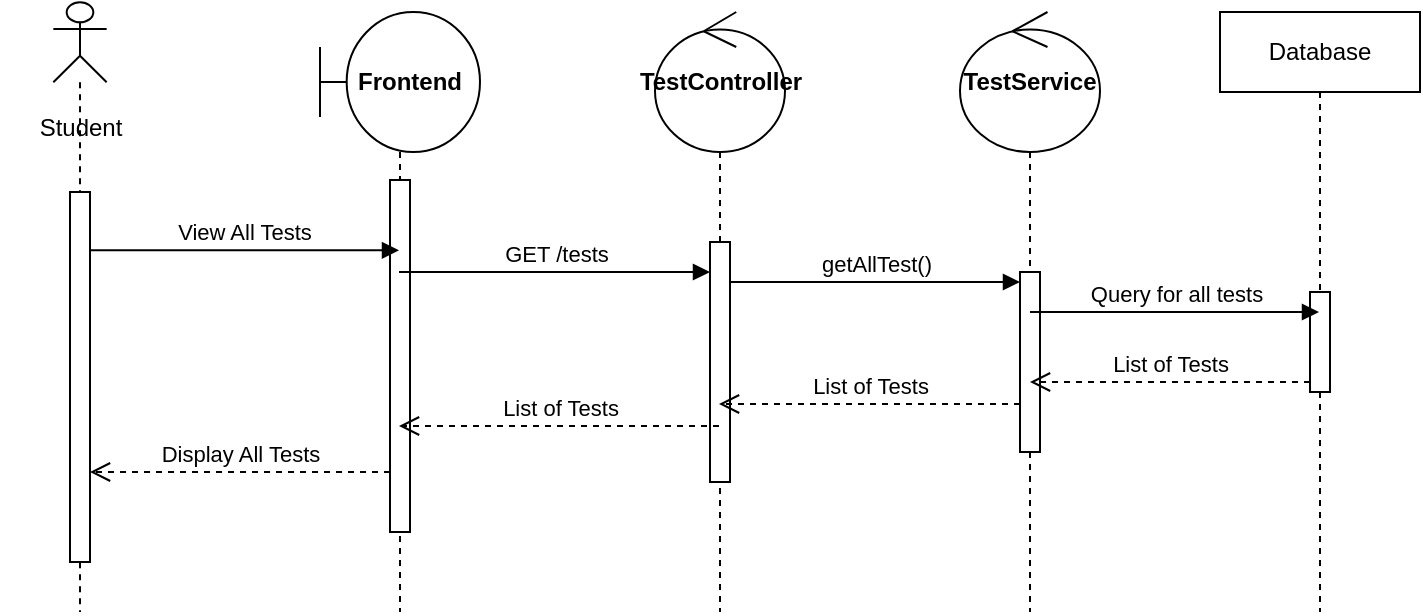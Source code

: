 <mxfile version="24.7.17">
  <diagram name="Page-1" id="2YBvvXClWsGukQMizWep">
    <mxGraphModel dx="794" dy="446" grid="1" gridSize="10" guides="1" tooltips="1" connect="1" arrows="1" fold="1" page="1" pageScale="1" pageWidth="850" pageHeight="1100" math="0" shadow="0">
      <root>
        <mxCell id="0" />
        <mxCell id="1" parent="0" />
        <mxCell id="HWQaElx85lBoZ3c3xv75-5" value="" style="group" parent="1" vertex="1" connectable="0">
          <mxGeometry x="70" y="45" width="80" height="295" as="geometry" />
        </mxCell>
        <mxCell id="HWQaElx85lBoZ3c3xv75-3" value="" style="shape=umlLifeline;perimeter=lifelinePerimeter;whiteSpace=wrap;html=1;container=1;dropTarget=0;collapsible=0;recursiveResize=0;outlineConnect=0;portConstraint=eastwest;newEdgeStyle={&quot;curved&quot;:0,&quot;rounded&quot;:0};participant=umlActor;" parent="HWQaElx85lBoZ3c3xv75-5" vertex="1">
          <mxGeometry x="26.667" y="-9.833" width="26.667" height="304.833" as="geometry" />
        </mxCell>
        <mxCell id="HWQaElx85lBoZ3c3xv75-4" value="Student" style="text;html=1;align=center;verticalAlign=middle;resizable=0;points=[];autosize=1;strokeColor=none;fillColor=none;" parent="HWQaElx85lBoZ3c3xv75-5" vertex="1">
          <mxGeometry x="10" y="38.061" width="60" height="30" as="geometry" />
        </mxCell>
        <mxCell id="HWQaElx85lBoZ3c3xv75-12" value="" style="html=1;points=[[0,0,0,0,5],[0,1,0,0,-5],[1,0,0,0,5],[1,1,0,0,-5]];perimeter=orthogonalPerimeter;outlineConnect=0;targetShapes=umlLifeline;portConstraint=eastwest;newEdgeStyle={&quot;curved&quot;:0,&quot;rounded&quot;:0};" parent="HWQaElx85lBoZ3c3xv75-5" vertex="1">
          <mxGeometry x="35" y="85" width="10" height="185" as="geometry" />
        </mxCell>
        <mxCell id="HWQaElx85lBoZ3c3xv75-6" value="&lt;b&gt;&amp;nbsp; &amp;nbsp;Frontend&lt;/b&gt;" style="shape=umlLifeline;perimeter=lifelinePerimeter;whiteSpace=wrap;html=1;container=1;dropTarget=0;collapsible=0;recursiveResize=0;outlineConnect=0;portConstraint=eastwest;newEdgeStyle={&quot;curved&quot;:0,&quot;rounded&quot;:0};participant=umlBoundary;size=70;" parent="1" vertex="1">
          <mxGeometry x="230" y="40" width="80" height="300" as="geometry" />
        </mxCell>
        <mxCell id="HWQaElx85lBoZ3c3xv75-13" value="" style="html=1;points=[[0,0,0,0,5],[0,1,0,0,-5],[1,0,0,0,5],[1,1,0,0,-5]];perimeter=orthogonalPerimeter;outlineConnect=0;targetShapes=umlLifeline;portConstraint=eastwest;newEdgeStyle={&quot;curved&quot;:0,&quot;rounded&quot;:0};" parent="HWQaElx85lBoZ3c3xv75-6" vertex="1">
          <mxGeometry x="35" y="84" width="10" height="176" as="geometry" />
        </mxCell>
        <mxCell id="HWQaElx85lBoZ3c3xv75-9" value="&lt;b&gt;TestController&lt;/b&gt;" style="shape=umlLifeline;perimeter=lifelinePerimeter;whiteSpace=wrap;html=1;container=1;dropTarget=0;collapsible=0;recursiveResize=0;outlineConnect=0;portConstraint=eastwest;newEdgeStyle={&quot;curved&quot;:0,&quot;rounded&quot;:0};participant=umlControl;size=70;" parent="1" vertex="1">
          <mxGeometry x="397.5" y="40" width="65" height="300" as="geometry" />
        </mxCell>
        <mxCell id="HWQaElx85lBoZ3c3xv75-15" value="" style="html=1;points=[[0,0,0,0,5],[0,1,0,0,-5],[1,0,0,0,5],[1,1,0,0,-5]];perimeter=orthogonalPerimeter;outlineConnect=0;targetShapes=umlLifeline;portConstraint=eastwest;newEdgeStyle={&quot;curved&quot;:0,&quot;rounded&quot;:0};" parent="HWQaElx85lBoZ3c3xv75-9" vertex="1">
          <mxGeometry x="27.5" y="115" width="10" height="120" as="geometry" />
        </mxCell>
        <mxCell id="HWQaElx85lBoZ3c3xv75-10" value="&lt;b&gt;TestService&lt;/b&gt;" style="shape=umlLifeline;perimeter=lifelinePerimeter;whiteSpace=wrap;html=1;container=1;dropTarget=0;collapsible=0;recursiveResize=0;outlineConnect=0;portConstraint=eastwest;newEdgeStyle={&quot;curved&quot;:0,&quot;rounded&quot;:0};participant=umlControl;size=70;" parent="1" vertex="1">
          <mxGeometry x="550" y="40" width="70" height="300" as="geometry" />
        </mxCell>
        <mxCell id="HWQaElx85lBoZ3c3xv75-17" value="" style="html=1;points=[[0,0,0,0,5],[0,1,0,0,-5],[1,0,0,0,5],[1,1,0,0,-5]];perimeter=orthogonalPerimeter;outlineConnect=0;targetShapes=umlLifeline;portConstraint=eastwest;newEdgeStyle={&quot;curved&quot;:0,&quot;rounded&quot;:0};" parent="HWQaElx85lBoZ3c3xv75-10" vertex="1">
          <mxGeometry x="30" y="130" width="10" height="90" as="geometry" />
        </mxCell>
        <mxCell id="HWQaElx85lBoZ3c3xv75-11" value="Database" style="shape=umlLifeline;perimeter=lifelinePerimeter;whiteSpace=wrap;html=1;container=1;dropTarget=0;collapsible=0;recursiveResize=0;outlineConnect=0;portConstraint=eastwest;newEdgeStyle={&quot;curved&quot;:0,&quot;rounded&quot;:0};" parent="1" vertex="1">
          <mxGeometry x="680" y="40" width="100" height="300" as="geometry" />
        </mxCell>
        <mxCell id="HWQaElx85lBoZ3c3xv75-19" value="" style="html=1;points=[[0,0,0,0,5],[0,1,0,0,-5],[1,0,0,0,5],[1,1,0,0,-5]];perimeter=orthogonalPerimeter;outlineConnect=0;targetShapes=umlLifeline;portConstraint=eastwest;newEdgeStyle={&quot;curved&quot;:0,&quot;rounded&quot;:0};" parent="HWQaElx85lBoZ3c3xv75-11" vertex="1">
          <mxGeometry x="45" y="140" width="10" height="50" as="geometry" />
        </mxCell>
        <mxCell id="HWQaElx85lBoZ3c3xv75-14" value="View All Tests" style="html=1;verticalAlign=bottom;endArrow=block;curved=0;rounded=0;" parent="1" target="HWQaElx85lBoZ3c3xv75-6" edge="1">
          <mxGeometry width="80" relative="1" as="geometry">
            <mxPoint x="114.997" y="159.168" as="sourcePoint" />
            <mxPoint x="299.5" y="159.168" as="targetPoint" />
          </mxGeometry>
        </mxCell>
        <mxCell id="HWQaElx85lBoZ3c3xv75-16" value="GET /tests" style="html=1;verticalAlign=bottom;endArrow=block;curved=0;rounded=0;" parent="1" edge="1">
          <mxGeometry width="80" relative="1" as="geometry">
            <mxPoint x="269.5" y="170" as="sourcePoint" />
            <mxPoint x="425" y="170" as="targetPoint" />
          </mxGeometry>
        </mxCell>
        <mxCell id="HWQaElx85lBoZ3c3xv75-18" value="getAllTest()" style="html=1;verticalAlign=bottom;endArrow=block;curved=0;rounded=0;entryX=0;entryY=0;entryDx=0;entryDy=5;entryPerimeter=0;" parent="1" source="HWQaElx85lBoZ3c3xv75-15" target="HWQaElx85lBoZ3c3xv75-17" edge="1">
          <mxGeometry width="80" relative="1" as="geometry">
            <mxPoint x="450" y="184" as="sourcePoint" />
            <mxPoint x="569.5" y="184" as="targetPoint" />
          </mxGeometry>
        </mxCell>
        <mxCell id="HWQaElx85lBoZ3c3xv75-20" value="Query for all tests" style="html=1;verticalAlign=bottom;endArrow=block;curved=0;rounded=0;" parent="1" source="HWQaElx85lBoZ3c3xv75-10" target="HWQaElx85lBoZ3c3xv75-11" edge="1">
          <mxGeometry width="80" relative="1" as="geometry">
            <mxPoint x="610" y="160" as="sourcePoint" />
            <mxPoint x="690" y="160" as="targetPoint" />
          </mxGeometry>
        </mxCell>
        <mxCell id="HWQaElx85lBoZ3c3xv75-21" value="List of Tests" style="html=1;verticalAlign=bottom;endArrow=open;dashed=1;endSize=8;curved=0;rounded=0;exitX=0;exitY=1;exitDx=0;exitDy=-5;exitPerimeter=0;" parent="1" source="HWQaElx85lBoZ3c3xv75-19" target="HWQaElx85lBoZ3c3xv75-10" edge="1">
          <mxGeometry relative="1" as="geometry">
            <mxPoint x="719.5" y="226" as="sourcePoint" />
            <mxPoint x="569.5" y="226" as="targetPoint" />
          </mxGeometry>
        </mxCell>
        <mxCell id="HWQaElx85lBoZ3c3xv75-22" value="List of Tests" style="html=1;verticalAlign=bottom;endArrow=open;dashed=1;endSize=8;curved=0;rounded=0;" parent="1" edge="1">
          <mxGeometry relative="1" as="geometry">
            <mxPoint x="580" y="236" as="sourcePoint" />
            <mxPoint x="429.5" y="236" as="targetPoint" />
          </mxGeometry>
        </mxCell>
        <mxCell id="HWQaElx85lBoZ3c3xv75-23" value="List of Tests" style="html=1;verticalAlign=bottom;endArrow=open;dashed=1;endSize=8;curved=0;rounded=0;" parent="1" edge="1">
          <mxGeometry relative="1" as="geometry">
            <mxPoint x="429.5" y="247" as="sourcePoint" />
            <mxPoint x="269.5" y="247" as="targetPoint" />
          </mxGeometry>
        </mxCell>
        <mxCell id="HWQaElx85lBoZ3c3xv75-24" value="Display All Tests" style="html=1;verticalAlign=bottom;endArrow=open;dashed=1;endSize=8;curved=0;rounded=0;" parent="1" edge="1">
          <mxGeometry relative="1" as="geometry">
            <mxPoint x="265" y="270" as="sourcePoint" />
            <mxPoint x="115" y="270" as="targetPoint" />
          </mxGeometry>
        </mxCell>
      </root>
    </mxGraphModel>
  </diagram>
</mxfile>
